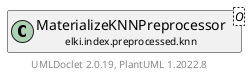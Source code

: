 @startuml
    remove .*\.(Instance|Par|Parameterizer|Factory)$
    set namespaceSeparator none
    hide empty fields
    hide empty methods

    class "<size:14>MaterializeKNNPreprocessor.Factory\n<size:10>elki.index.preprocessed.knn" as elki.index.preprocessed.knn.MaterializeKNNPreprocessor.Factory<O> [[MaterializeKNNPreprocessor.Factory.html]] {
        +Factory(int, Distance<? super O>)
        +instantiate(Relation<O>): MaterializeKNNPreprocessor<O>
    }

    abstract class "<size:14>AbstractMaterializeKNNPreprocessor.Factory\n<size:10>elki.index.preprocessed.knn" as elki.index.preprocessed.knn.AbstractMaterializeKNNPreprocessor.Factory<O> [[AbstractMaterializeKNNPreprocessor.Factory.html]] {
        {abstract} +instantiate(Relation<O>): AbstractMaterializeKNNPreprocessor<O>
    }
    class "<size:14>MaterializeKNNPreprocessor\n<size:10>elki.index.preprocessed.knn" as elki.index.preprocessed.knn.MaterializeKNNPreprocessor<O> [[MaterializeKNNPreprocessor.html]]
    class "<size:14>MaterializeKNNPreprocessor.Factory.Par\n<size:10>elki.index.preprocessed.knn" as elki.index.preprocessed.knn.MaterializeKNNPreprocessor.Factory.Par<O> [[MaterializeKNNPreprocessor.Factory.Par.html]]

    elki.index.preprocessed.knn.AbstractMaterializeKNNPreprocessor.Factory <|-- elki.index.preprocessed.knn.MaterializeKNNPreprocessor.Factory
    elki.index.preprocessed.knn.MaterializeKNNPreprocessor +-- elki.index.preprocessed.knn.MaterializeKNNPreprocessor.Factory
    elki.index.preprocessed.knn.MaterializeKNNPreprocessor.Factory +-- elki.index.preprocessed.knn.MaterializeKNNPreprocessor.Factory.Par

    center footer UMLDoclet 2.0.19, PlantUML 1.2022.8
@enduml
